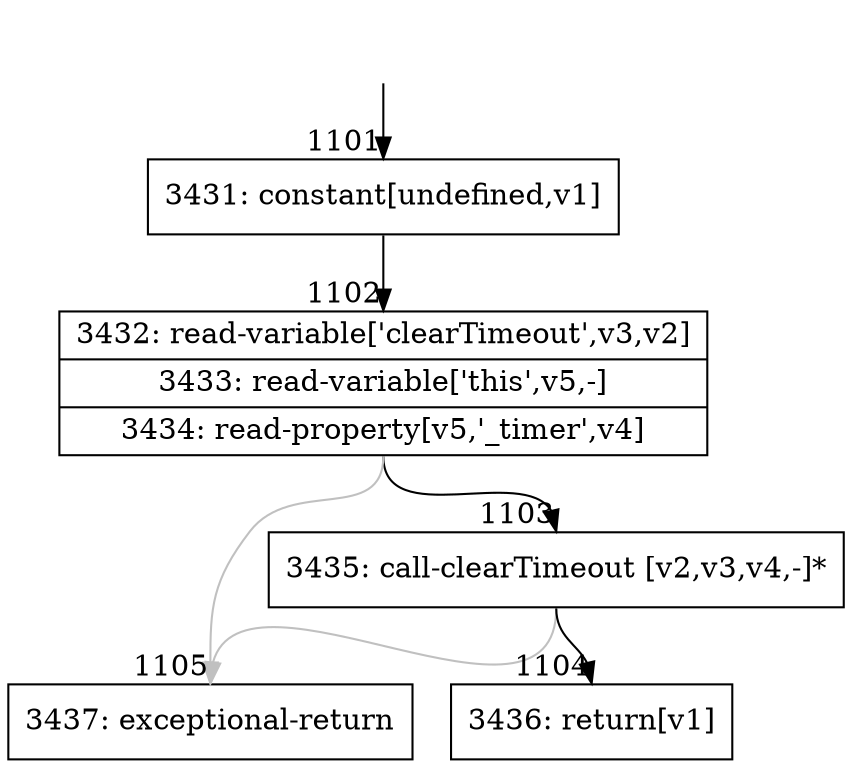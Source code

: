 digraph {
rankdir="TD"
BB_entry101[shape=none,label=""];
BB_entry101 -> BB1101 [tailport=s, headport=n, headlabel="    1101"]
BB1101 [shape=record label="{3431: constant[undefined,v1]}" ] 
BB1101 -> BB1102 [tailport=s, headport=n, headlabel="      1102"]
BB1102 [shape=record label="{3432: read-variable['clearTimeout',v3,v2]|3433: read-variable['this',v5,-]|3434: read-property[v5,'_timer',v4]}" ] 
BB1102 -> BB1103 [tailport=s, headport=n, headlabel="      1103"]
BB1102 -> BB1105 [tailport=s, headport=n, color=gray, headlabel="      1105"]
BB1103 [shape=record label="{3435: call-clearTimeout [v2,v3,v4,-]*}" ] 
BB1103 -> BB1104 [tailport=s, headport=n, headlabel="      1104"]
BB1103 -> BB1105 [tailport=s, headport=n, color=gray]
BB1104 [shape=record label="{3436: return[v1]}" ] 
BB1105 [shape=record label="{3437: exceptional-return}" ] 
//#$~ 1773
}
